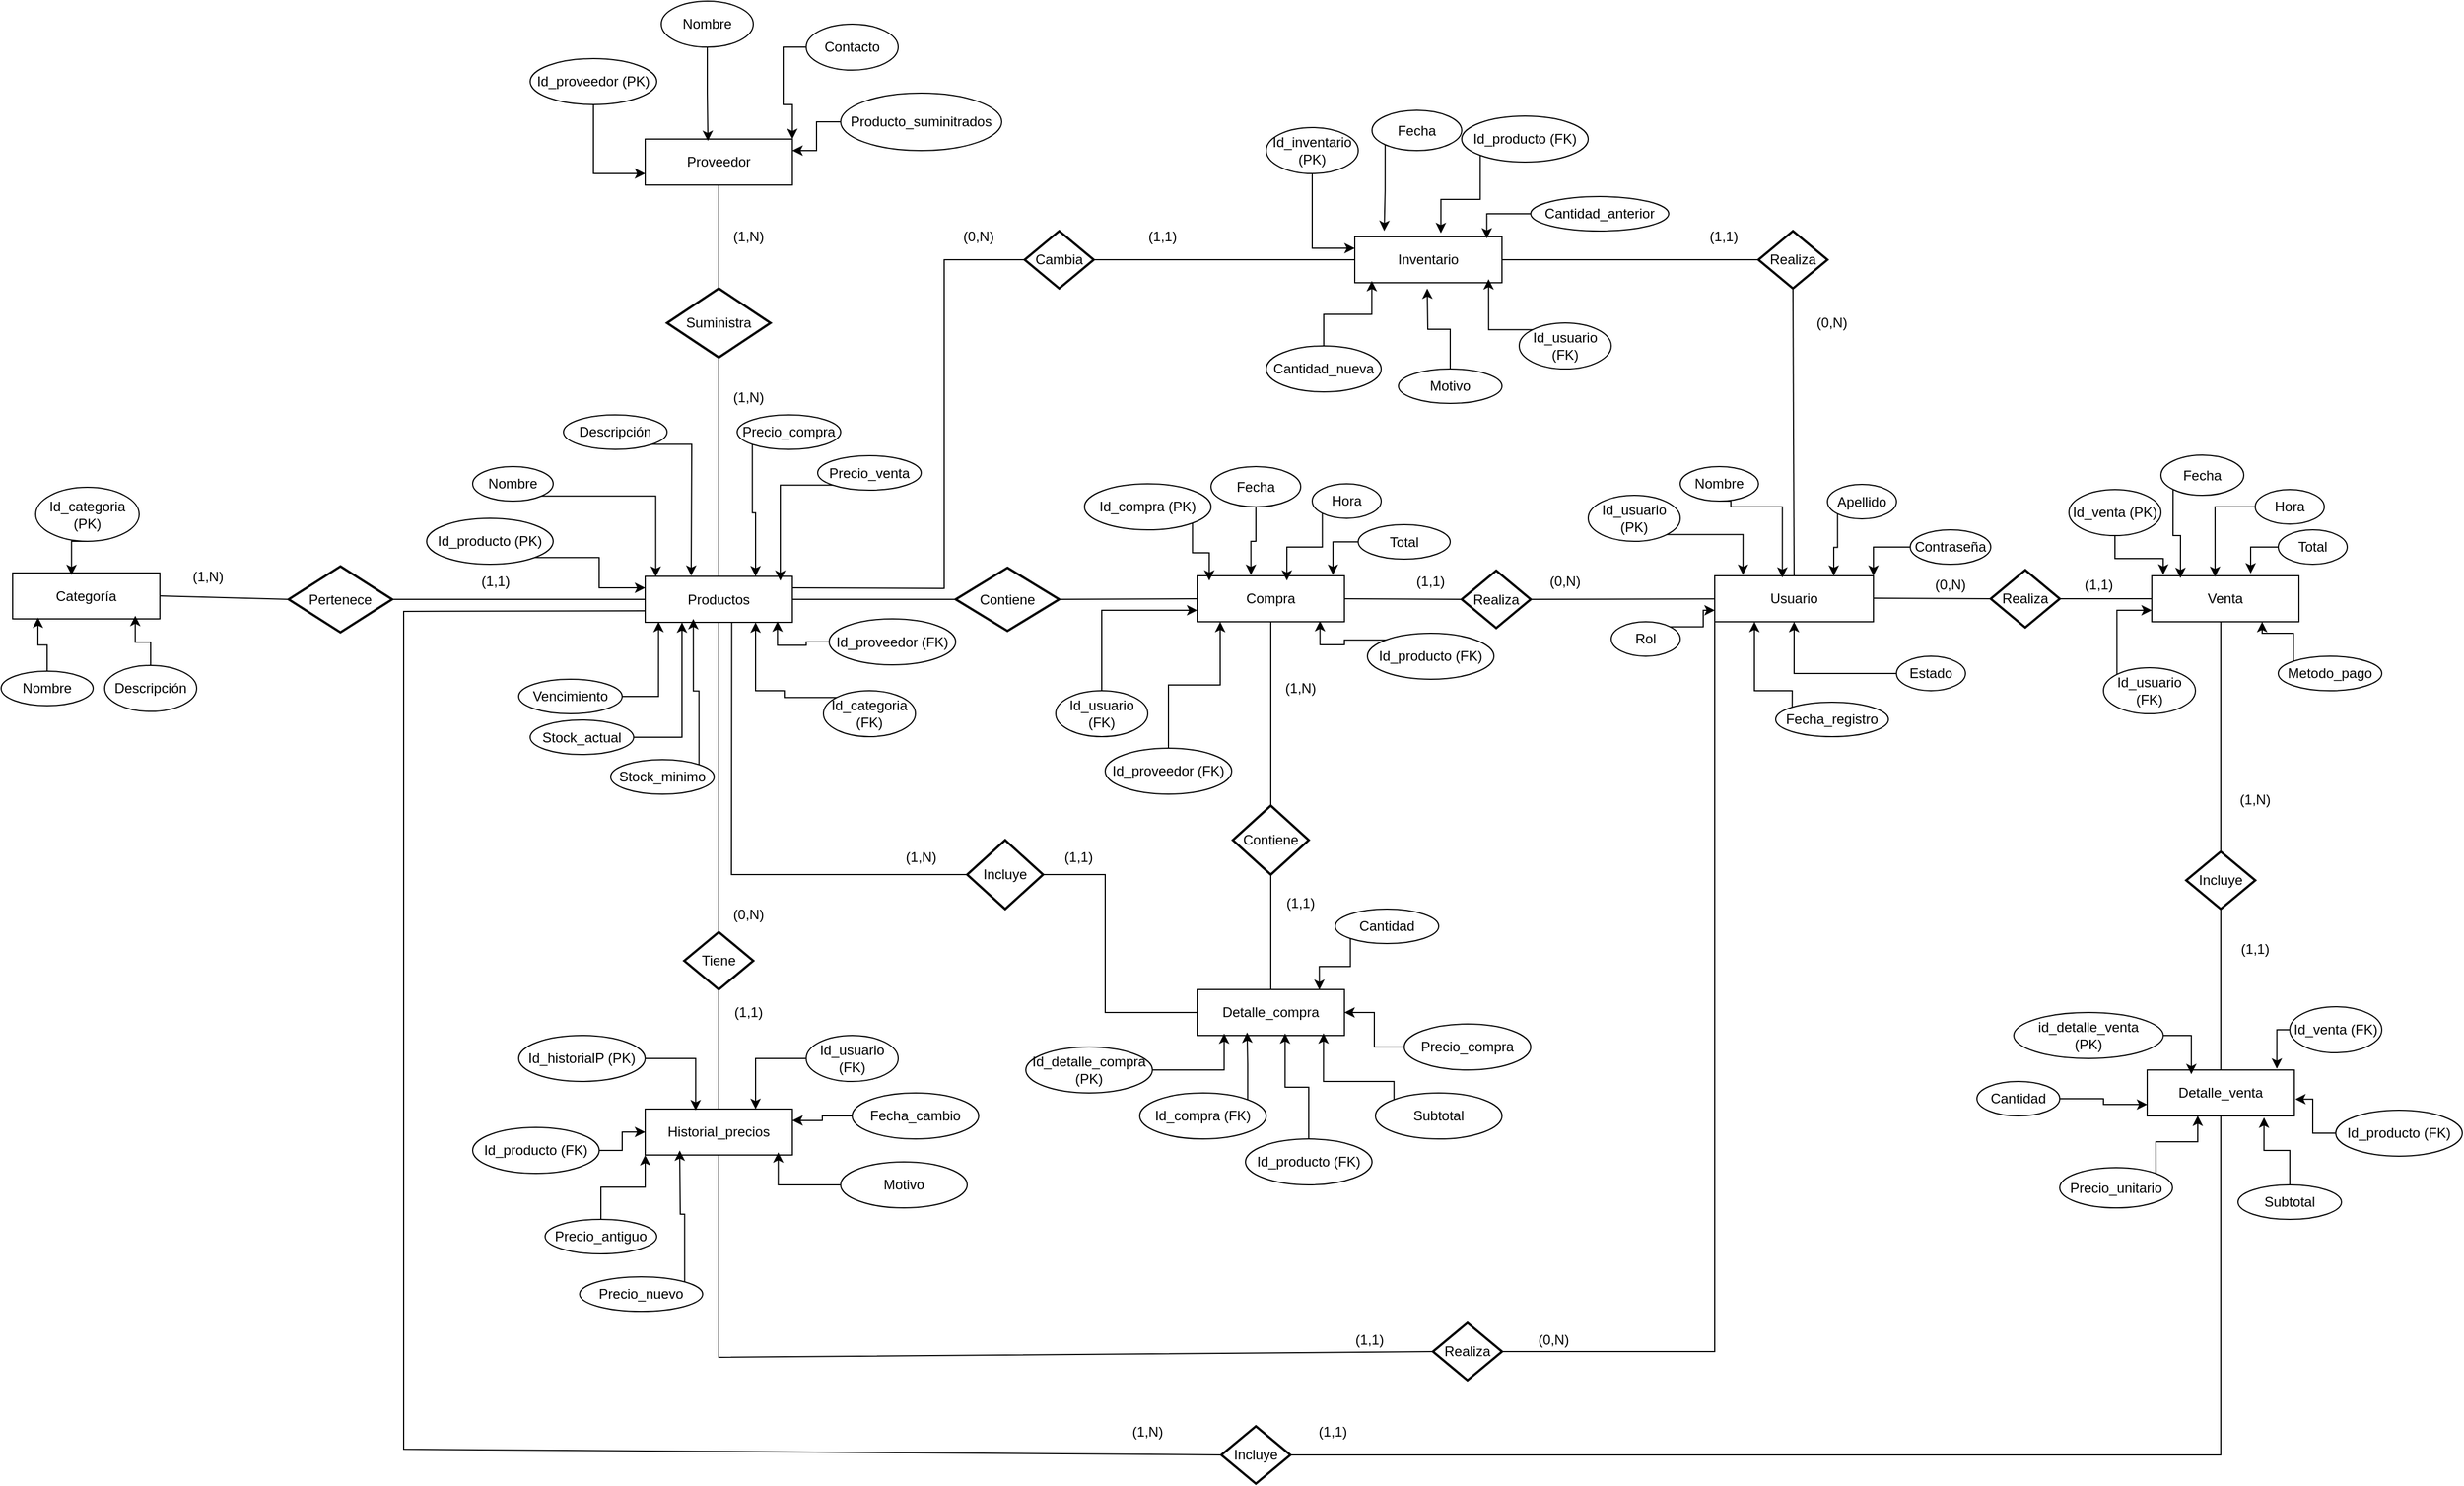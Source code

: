 <mxfile version="28.2.1">
  <diagram name="Página-1" id="gP08L72Hn2s0kHgSDx4x">
    <mxGraphModel dx="3203" dy="1420" grid="1" gridSize="10" guides="1" tooltips="1" connect="1" arrows="1" fold="1" page="1" pageScale="1" pageWidth="827" pageHeight="1169" math="0" shadow="0">
      <root>
        <mxCell id="0" />
        <mxCell id="1" parent="0" />
        <mxCell id="jBkCQPa_rAHTE68eQ11Z-1" value="Usuario" style="rounded=0;whiteSpace=wrap;html=1;" vertex="1" parent="1">
          <mxGeometry x="1750" y="700" width="138" height="40" as="geometry" />
        </mxCell>
        <mxCell id="jBkCQPa_rAHTE68eQ11Z-2" value="Id_usuario (PK)" style="ellipse;whiteSpace=wrap;html=1;" vertex="1" parent="1">
          <mxGeometry x="1640" y="630" width="80" height="40" as="geometry" />
        </mxCell>
        <mxCell id="jBkCQPa_rAHTE68eQ11Z-3" value="Nombre" style="ellipse;whiteSpace=wrap;html=1;" vertex="1" parent="1">
          <mxGeometry x="1720" y="605" width="68" height="30" as="geometry" />
        </mxCell>
        <mxCell id="jBkCQPa_rAHTE68eQ11Z-4" style="edgeStyle=orthogonalEdgeStyle;rounded=0;orthogonalLoop=1;jettySize=auto;html=1;exitX=0;exitY=1;exitDx=0;exitDy=0;entryX=0.75;entryY=0;entryDx=0;entryDy=0;" edge="1" parent="1" source="jBkCQPa_rAHTE68eQ11Z-5" target="jBkCQPa_rAHTE68eQ11Z-1">
          <mxGeometry relative="1" as="geometry" />
        </mxCell>
        <mxCell id="jBkCQPa_rAHTE68eQ11Z-5" value="Apellido" style="ellipse;whiteSpace=wrap;html=1;" vertex="1" parent="1">
          <mxGeometry x="1848" y="620.5" width="60" height="30" as="geometry" />
        </mxCell>
        <mxCell id="jBkCQPa_rAHTE68eQ11Z-6" value="Estado" style="ellipse;whiteSpace=wrap;html=1;" vertex="1" parent="1">
          <mxGeometry x="1908" y="770" width="60" height="30" as="geometry" />
        </mxCell>
        <mxCell id="jBkCQPa_rAHTE68eQ11Z-7" style="edgeStyle=orthogonalEdgeStyle;rounded=0;orthogonalLoop=1;jettySize=auto;html=1;exitX=0;exitY=0.5;exitDx=0;exitDy=0;entryX=1;entryY=0;entryDx=0;entryDy=0;" edge="1" parent="1" source="jBkCQPa_rAHTE68eQ11Z-8" target="jBkCQPa_rAHTE68eQ11Z-1">
          <mxGeometry relative="1" as="geometry" />
        </mxCell>
        <mxCell id="jBkCQPa_rAHTE68eQ11Z-8" value="Contraseña" style="ellipse;whiteSpace=wrap;html=1;" vertex="1" parent="1">
          <mxGeometry x="1920" y="660" width="70" height="30" as="geometry" />
        </mxCell>
        <mxCell id="jBkCQPa_rAHTE68eQ11Z-9" style="edgeStyle=orthogonalEdgeStyle;rounded=0;orthogonalLoop=1;jettySize=auto;html=1;exitX=1;exitY=0;exitDx=0;exitDy=0;entryX=0;entryY=0.75;entryDx=0;entryDy=0;" edge="1" parent="1" source="jBkCQPa_rAHTE68eQ11Z-10" target="jBkCQPa_rAHTE68eQ11Z-1">
          <mxGeometry relative="1" as="geometry" />
        </mxCell>
        <mxCell id="jBkCQPa_rAHTE68eQ11Z-10" value="Rol" style="ellipse;whiteSpace=wrap;html=1;" vertex="1" parent="1">
          <mxGeometry x="1660" y="740" width="60" height="30" as="geometry" />
        </mxCell>
        <mxCell id="jBkCQPa_rAHTE68eQ11Z-11" value="Fecha_registro" style="ellipse;whiteSpace=wrap;html=1;" vertex="1" parent="1">
          <mxGeometry x="1803" y="810" width="98" height="30" as="geometry" />
        </mxCell>
        <mxCell id="jBkCQPa_rAHTE68eQ11Z-12" value="Pertenece" style="strokeWidth=2;html=1;shape=mxgraph.flowchart.decision;whiteSpace=wrap;" vertex="1" parent="1">
          <mxGeometry x="510" y="691.75" width="90" height="57.5" as="geometry" />
        </mxCell>
        <mxCell id="jBkCQPa_rAHTE68eQ11Z-13" value="Realiza" style="strokeWidth=2;html=1;shape=mxgraph.flowchart.decision;whiteSpace=wrap;" vertex="1" parent="1">
          <mxGeometry x="1990" y="695" width="60" height="50" as="geometry" />
        </mxCell>
        <mxCell id="jBkCQPa_rAHTE68eQ11Z-14" value="" style="endArrow=none;html=1;rounded=0;" edge="1" parent="1">
          <mxGeometry relative="1" as="geometry">
            <mxPoint x="1888" y="719.5" as="sourcePoint" />
            <mxPoint x="1990" y="720" as="targetPoint" />
          </mxGeometry>
        </mxCell>
        <mxCell id="jBkCQPa_rAHTE68eQ11Z-15" value="Venta" style="rounded=0;whiteSpace=wrap;html=1;" vertex="1" parent="1">
          <mxGeometry x="2130" y="700" width="128" height="40" as="geometry" />
        </mxCell>
        <mxCell id="jBkCQPa_rAHTE68eQ11Z-16" style="edgeStyle=orthogonalEdgeStyle;rounded=0;orthogonalLoop=1;jettySize=auto;html=1;exitX=0;exitY=0.5;exitDx=0;exitDy=0;entryX=0.5;entryY=1;entryDx=0;entryDy=0;" edge="1" parent="1" source="jBkCQPa_rAHTE68eQ11Z-6" target="jBkCQPa_rAHTE68eQ11Z-1">
          <mxGeometry relative="1" as="geometry" />
        </mxCell>
        <mxCell id="jBkCQPa_rAHTE68eQ11Z-17" value="Inventario" style="rounded=0;whiteSpace=wrap;html=1;" vertex="1" parent="1">
          <mxGeometry x="1437" y="405" width="128" height="40" as="geometry" />
        </mxCell>
        <mxCell id="jBkCQPa_rAHTE68eQ11Z-18" value="Realiza" style="strokeWidth=2;html=1;shape=mxgraph.flowchart.decision;whiteSpace=wrap;" vertex="1" parent="1">
          <mxGeometry x="1788" y="400" width="60" height="50" as="geometry" />
        </mxCell>
        <mxCell id="jBkCQPa_rAHTE68eQ11Z-19" value="" style="endArrow=none;html=1;rounded=0;exitX=0.5;exitY=0;exitDx=0;exitDy=0;entryX=0.5;entryY=1;entryDx=0;entryDy=0;entryPerimeter=0;" edge="1" parent="1" source="jBkCQPa_rAHTE68eQ11Z-1" target="jBkCQPa_rAHTE68eQ11Z-18">
          <mxGeometry relative="1" as="geometry">
            <mxPoint x="1970" y="830" as="sourcePoint" />
            <mxPoint x="2072" y="830.5" as="targetPoint" />
          </mxGeometry>
        </mxCell>
        <mxCell id="jBkCQPa_rAHTE68eQ11Z-20" value="" style="endArrow=none;html=1;rounded=0;exitX=1;exitY=0.5;exitDx=0;exitDy=0;exitPerimeter=0;entryX=0;entryY=1;entryDx=0;entryDy=0;" edge="1" parent="1" source="jBkCQPa_rAHTE68eQ11Z-132" target="jBkCQPa_rAHTE68eQ11Z-1">
          <mxGeometry relative="1" as="geometry">
            <mxPoint x="1986" y="1340" as="sourcePoint" />
            <mxPoint x="2088" y="1340.5" as="targetPoint" />
            <Array as="points">
              <mxPoint x="1750" y="1375" />
            </Array>
          </mxGeometry>
        </mxCell>
        <mxCell id="jBkCQPa_rAHTE68eQ11Z-21" value="" style="endArrow=none;html=1;rounded=0;exitX=1;exitY=0.5;exitDx=0;exitDy=0;exitPerimeter=0;entryX=0;entryY=0.5;entryDx=0;entryDy=0;" edge="1" parent="1" source="jBkCQPa_rAHTE68eQ11Z-13" target="jBkCQPa_rAHTE68eQ11Z-15">
          <mxGeometry relative="1" as="geometry">
            <mxPoint x="2070" y="820" as="sourcePoint" />
            <mxPoint x="2172" y="820.5" as="targetPoint" />
          </mxGeometry>
        </mxCell>
        <mxCell id="jBkCQPa_rAHTE68eQ11Z-22" value="Productos" style="rounded=0;whiteSpace=wrap;html=1;" vertex="1" parent="1">
          <mxGeometry x="820" y="700.5" width="128" height="40" as="geometry" />
        </mxCell>
        <mxCell id="jBkCQPa_rAHTE68eQ11Z-23" value="Categoría" style="rounded=0;whiteSpace=wrap;html=1;" vertex="1" parent="1">
          <mxGeometry x="270" y="697.5" width="128" height="40" as="geometry" />
        </mxCell>
        <mxCell id="jBkCQPa_rAHTE68eQ11Z-24" value="Proveedor" style="rounded=0;whiteSpace=wrap;html=1;" vertex="1" parent="1">
          <mxGeometry x="820" y="320" width="128" height="40" as="geometry" />
        </mxCell>
        <mxCell id="jBkCQPa_rAHTE68eQ11Z-25" value="Compra" style="rounded=0;whiteSpace=wrap;html=1;" vertex="1" parent="1">
          <mxGeometry x="1300" y="700" width="128" height="40" as="geometry" />
        </mxCell>
        <mxCell id="jBkCQPa_rAHTE68eQ11Z-26" value="Detalle_compra" style="rounded=0;whiteSpace=wrap;html=1;" vertex="1" parent="1">
          <mxGeometry x="1300" y="1060" width="128" height="40" as="geometry" />
        </mxCell>
        <mxCell id="jBkCQPa_rAHTE68eQ11Z-27" value="Detalle_venta" style="rounded=0;whiteSpace=wrap;html=1;" vertex="1" parent="1">
          <mxGeometry x="2126" y="1130" width="128" height="40" as="geometry" />
        </mxCell>
        <mxCell id="jBkCQPa_rAHTE68eQ11Z-28" value="Id_venta (PK)" style="ellipse;whiteSpace=wrap;html=1;" vertex="1" parent="1">
          <mxGeometry x="2058" y="625" width="80" height="40" as="geometry" />
        </mxCell>
        <mxCell id="jBkCQPa_rAHTE68eQ11Z-29" style="edgeStyle=orthogonalEdgeStyle;rounded=0;orthogonalLoop=1;jettySize=auto;html=1;exitX=0.5;exitY=1;exitDx=0;exitDy=0;entryX=0.078;entryY=-0.025;entryDx=0;entryDy=0;entryPerimeter=0;" edge="1" parent="1" source="jBkCQPa_rAHTE68eQ11Z-28" target="jBkCQPa_rAHTE68eQ11Z-15">
          <mxGeometry relative="1" as="geometry" />
        </mxCell>
        <mxCell id="jBkCQPa_rAHTE68eQ11Z-30" style="edgeStyle=orthogonalEdgeStyle;rounded=0;orthogonalLoop=1;jettySize=auto;html=1;exitX=0;exitY=1;exitDx=0;exitDy=0;entryX=0.195;entryY=0.05;entryDx=0;entryDy=0;entryPerimeter=0;" edge="1" parent="1" source="jBkCQPa_rAHTE68eQ11Z-31" target="jBkCQPa_rAHTE68eQ11Z-15">
          <mxGeometry relative="1" as="geometry" />
        </mxCell>
        <mxCell id="jBkCQPa_rAHTE68eQ11Z-31" value="Fecha" style="ellipse;whiteSpace=wrap;html=1;" vertex="1" parent="1">
          <mxGeometry x="2138" y="595" width="72" height="35" as="geometry" />
        </mxCell>
        <mxCell id="jBkCQPa_rAHTE68eQ11Z-32" style="edgeStyle=orthogonalEdgeStyle;rounded=0;orthogonalLoop=1;jettySize=auto;html=1;exitX=0;exitY=0;exitDx=0;exitDy=0;entryX=0;entryY=0.75;entryDx=0;entryDy=0;" edge="1" parent="1" source="jBkCQPa_rAHTE68eQ11Z-33" target="jBkCQPa_rAHTE68eQ11Z-15">
          <mxGeometry relative="1" as="geometry" />
        </mxCell>
        <mxCell id="jBkCQPa_rAHTE68eQ11Z-33" value="Id_usuario (FK)" style="ellipse;whiteSpace=wrap;html=1;" vertex="1" parent="1">
          <mxGeometry x="2088" y="780" width="80" height="40" as="geometry" />
        </mxCell>
        <mxCell id="jBkCQPa_rAHTE68eQ11Z-34" value="Total" style="ellipse;whiteSpace=wrap;html=1;" vertex="1" parent="1">
          <mxGeometry x="2240" y="660" width="60" height="30" as="geometry" />
        </mxCell>
        <mxCell id="jBkCQPa_rAHTE68eQ11Z-35" value="Hora" style="ellipse;whiteSpace=wrap;html=1;" vertex="1" parent="1">
          <mxGeometry x="2220" y="625" width="60" height="30" as="geometry" />
        </mxCell>
        <mxCell id="jBkCQPa_rAHTE68eQ11Z-36" style="edgeStyle=orthogonalEdgeStyle;rounded=0;orthogonalLoop=1;jettySize=auto;html=1;exitX=0;exitY=0.5;exitDx=0;exitDy=0;entryX=0.43;entryY=0.025;entryDx=0;entryDy=0;entryPerimeter=0;" edge="1" parent="1" source="jBkCQPa_rAHTE68eQ11Z-35" target="jBkCQPa_rAHTE68eQ11Z-15">
          <mxGeometry relative="1" as="geometry" />
        </mxCell>
        <mxCell id="jBkCQPa_rAHTE68eQ11Z-37" style="edgeStyle=orthogonalEdgeStyle;rounded=0;orthogonalLoop=1;jettySize=auto;html=1;exitX=0;exitY=0.5;exitDx=0;exitDy=0;entryX=0.672;entryY=-0.05;entryDx=0;entryDy=0;entryPerimeter=0;" edge="1" parent="1" source="jBkCQPa_rAHTE68eQ11Z-34" target="jBkCQPa_rAHTE68eQ11Z-15">
          <mxGeometry relative="1" as="geometry" />
        </mxCell>
        <mxCell id="jBkCQPa_rAHTE68eQ11Z-38" style="edgeStyle=orthogonalEdgeStyle;rounded=0;orthogonalLoop=1;jettySize=auto;html=1;exitX=0;exitY=0;exitDx=0;exitDy=0;entryX=0.75;entryY=1;entryDx=0;entryDy=0;" edge="1" parent="1" source="jBkCQPa_rAHTE68eQ11Z-39" target="jBkCQPa_rAHTE68eQ11Z-15">
          <mxGeometry relative="1" as="geometry" />
        </mxCell>
        <mxCell id="jBkCQPa_rAHTE68eQ11Z-39" value="Metodo_pago" style="ellipse;whiteSpace=wrap;html=1;" vertex="1" parent="1">
          <mxGeometry x="2240" y="770" width="90" height="30" as="geometry" />
        </mxCell>
        <mxCell id="jBkCQPa_rAHTE68eQ11Z-40" value="Incluye" style="strokeWidth=2;html=1;shape=mxgraph.flowchart.decision;whiteSpace=wrap;" vertex="1" parent="1">
          <mxGeometry x="2160" y="940" width="60" height="50" as="geometry" />
        </mxCell>
        <mxCell id="jBkCQPa_rAHTE68eQ11Z-41" value="" style="endArrow=none;html=1;rounded=0;" edge="1" parent="1" target="jBkCQPa_rAHTE68eQ11Z-40">
          <mxGeometry relative="1" as="geometry">
            <mxPoint x="2190" y="740" as="sourcePoint" />
            <mxPoint x="2452" y="850.5" as="targetPoint" />
          </mxGeometry>
        </mxCell>
        <mxCell id="jBkCQPa_rAHTE68eQ11Z-42" value="" style="endArrow=none;html=1;rounded=0;exitX=0.5;exitY=1;exitDx=0;exitDy=0;exitPerimeter=0;entryX=0.5;entryY=0;entryDx=0;entryDy=0;" edge="1" parent="1" source="jBkCQPa_rAHTE68eQ11Z-40" target="jBkCQPa_rAHTE68eQ11Z-27">
          <mxGeometry relative="1" as="geometry">
            <mxPoint x="2440" y="780" as="sourcePoint" />
            <mxPoint x="2542" y="780.5" as="targetPoint" />
          </mxGeometry>
        </mxCell>
        <mxCell id="jBkCQPa_rAHTE68eQ11Z-43" value="Suministra" style="strokeWidth=2;html=1;shape=mxgraph.flowchart.decision;whiteSpace=wrap;" vertex="1" parent="1">
          <mxGeometry x="839" y="450" width="90" height="60" as="geometry" />
        </mxCell>
        <mxCell id="jBkCQPa_rAHTE68eQ11Z-44" value="" style="endArrow=none;html=1;rounded=0;exitX=0.5;exitY=1;exitDx=0;exitDy=0;entryX=0.5;entryY=0;entryDx=0;entryDy=0;entryPerimeter=0;" edge="1" parent="1" source="jBkCQPa_rAHTE68eQ11Z-24" target="jBkCQPa_rAHTE68eQ11Z-43">
          <mxGeometry relative="1" as="geometry">
            <mxPoint x="850" y="860" as="sourcePoint" />
            <mxPoint x="884" y="450" as="targetPoint" />
          </mxGeometry>
        </mxCell>
        <mxCell id="jBkCQPa_rAHTE68eQ11Z-45" value="" style="endArrow=none;html=1;rounded=0;exitX=0.5;exitY=1;exitDx=0;exitDy=0;exitPerimeter=0;entryX=0.5;entryY=0;entryDx=0;entryDy=0;" edge="1" parent="1" source="jBkCQPa_rAHTE68eQ11Z-43" target="jBkCQPa_rAHTE68eQ11Z-22">
          <mxGeometry relative="1" as="geometry">
            <mxPoint x="890" y="633" as="sourcePoint" />
            <mxPoint x="992" y="633.5" as="targetPoint" />
          </mxGeometry>
        </mxCell>
        <mxCell id="jBkCQPa_rAHTE68eQ11Z-46" value="Historial_precios" style="rounded=0;whiteSpace=wrap;html=1;" vertex="1" parent="1">
          <mxGeometry x="820" y="1164" width="128" height="40" as="geometry" />
        </mxCell>
        <mxCell id="jBkCQPa_rAHTE68eQ11Z-47" value="Tiene" style="strokeWidth=2;html=1;shape=mxgraph.flowchart.decision;whiteSpace=wrap;" vertex="1" parent="1">
          <mxGeometry x="854" y="1010" width="60" height="50" as="geometry" />
        </mxCell>
        <mxCell id="jBkCQPa_rAHTE68eQ11Z-48" value="" style="endArrow=none;html=1;rounded=0;exitX=0.5;exitY=1;exitDx=0;exitDy=0;" edge="1" parent="1" source="jBkCQPa_rAHTE68eQ11Z-22" target="jBkCQPa_rAHTE68eQ11Z-47">
          <mxGeometry relative="1" as="geometry">
            <mxPoint x="960" y="973" as="sourcePoint" />
            <mxPoint x="1062" y="973.5" as="targetPoint" />
          </mxGeometry>
        </mxCell>
        <mxCell id="jBkCQPa_rAHTE68eQ11Z-49" value="" style="endArrow=none;html=1;rounded=0;entryX=0;entryY=0.5;entryDx=0;entryDy=0;entryPerimeter=0;exitX=1;exitY=0.5;exitDx=0;exitDy=0;" edge="1" parent="1" source="jBkCQPa_rAHTE68eQ11Z-22" target="jBkCQPa_rAHTE68eQ11Z-89">
          <mxGeometry relative="1" as="geometry">
            <mxPoint x="930" y="1200" as="sourcePoint" />
            <mxPoint x="1032" y="1200.5" as="targetPoint" />
          </mxGeometry>
        </mxCell>
        <mxCell id="jBkCQPa_rAHTE68eQ11Z-50" value="" style="endArrow=none;html=1;rounded=0;entryX=0;entryY=0.5;entryDx=0;entryDy=0;entryPerimeter=0;exitX=1;exitY=0.5;exitDx=0;exitDy=0;" edge="1" parent="1" source="jBkCQPa_rAHTE68eQ11Z-25" target="jBkCQPa_rAHTE68eQ11Z-85">
          <mxGeometry relative="1" as="geometry">
            <mxPoint x="1320" y="1010.0" as="sourcePoint" />
            <mxPoint x="1422" y="1010.5" as="targetPoint" />
          </mxGeometry>
        </mxCell>
        <mxCell id="jBkCQPa_rAHTE68eQ11Z-51" value="" style="endArrow=none;html=1;rounded=0;exitX=0.5;exitY=1;exitDx=0;exitDy=0;exitPerimeter=0;entryX=0.5;entryY=0;entryDx=0;entryDy=0;" edge="1" parent="1" source="jBkCQPa_rAHTE68eQ11Z-47" target="jBkCQPa_rAHTE68eQ11Z-46">
          <mxGeometry relative="1" as="geometry">
            <mxPoint x="950" y="1230" as="sourcePoint" />
            <mxPoint x="1052" y="1230.5" as="targetPoint" />
          </mxGeometry>
        </mxCell>
        <mxCell id="jBkCQPa_rAHTE68eQ11Z-52" value="" style="endArrow=none;html=1;rounded=0;entryX=0;entryY=0.5;entryDx=0;entryDy=0;entryPerimeter=0;exitX=1;exitY=0.5;exitDx=0;exitDy=0;" edge="1" parent="1" source="jBkCQPa_rAHTE68eQ11Z-23" target="jBkCQPa_rAHTE68eQ11Z-12">
          <mxGeometry relative="1" as="geometry">
            <mxPoint x="510" y="795.5" as="sourcePoint" />
            <mxPoint x="590" y="795.5" as="targetPoint" />
          </mxGeometry>
        </mxCell>
        <mxCell id="jBkCQPa_rAHTE68eQ11Z-53" value="" style="endArrow=none;html=1;rounded=0;entryX=0;entryY=0.5;entryDx=0;entryDy=0;exitX=1;exitY=0.5;exitDx=0;exitDy=0;exitPerimeter=0;" edge="1" parent="1" source="jBkCQPa_rAHTE68eQ11Z-12" target="jBkCQPa_rAHTE68eQ11Z-22">
          <mxGeometry relative="1" as="geometry">
            <mxPoint x="750" y="731" as="sourcePoint" />
            <mxPoint x="860" y="803" as="targetPoint" />
          </mxGeometry>
        </mxCell>
        <mxCell id="jBkCQPa_rAHTE68eQ11Z-54" value="Id_categoria (PK)" style="ellipse;whiteSpace=wrap;html=1;" vertex="1" parent="1">
          <mxGeometry x="290" y="623" width="90" height="47" as="geometry" />
        </mxCell>
        <mxCell id="jBkCQPa_rAHTE68eQ11Z-55" value="Nombre" style="ellipse;whiteSpace=wrap;html=1;" vertex="1" parent="1">
          <mxGeometry x="260" y="783" width="80" height="30" as="geometry" />
        </mxCell>
        <mxCell id="jBkCQPa_rAHTE68eQ11Z-56" value="Descripción" style="ellipse;whiteSpace=wrap;html=1;" vertex="1" parent="1">
          <mxGeometry x="350" y="778" width="80" height="40" as="geometry" />
        </mxCell>
        <mxCell id="jBkCQPa_rAHTE68eQ11Z-57" style="edgeStyle=orthogonalEdgeStyle;rounded=0;orthogonalLoop=1;jettySize=auto;html=1;exitX=0.5;exitY=1;exitDx=0;exitDy=0;entryX=0.4;entryY=0.046;entryDx=0;entryDy=0;entryPerimeter=0;" edge="1" parent="1" source="jBkCQPa_rAHTE68eQ11Z-54" target="jBkCQPa_rAHTE68eQ11Z-23">
          <mxGeometry relative="1" as="geometry" />
        </mxCell>
        <mxCell id="jBkCQPa_rAHTE68eQ11Z-58" style="edgeStyle=orthogonalEdgeStyle;rounded=0;orthogonalLoop=1;jettySize=auto;html=1;exitX=0.5;exitY=0;exitDx=0;exitDy=0;entryX=0.833;entryY=0.931;entryDx=0;entryDy=0;entryPerimeter=0;" edge="1" parent="1" source="jBkCQPa_rAHTE68eQ11Z-56" target="jBkCQPa_rAHTE68eQ11Z-23">
          <mxGeometry relative="1" as="geometry" />
        </mxCell>
        <mxCell id="jBkCQPa_rAHTE68eQ11Z-59" style="edgeStyle=orthogonalEdgeStyle;rounded=0;orthogonalLoop=1;jettySize=auto;html=1;exitX=0.5;exitY=0;exitDx=0;exitDy=0;entryX=0.172;entryY=0.969;entryDx=0;entryDy=0;entryPerimeter=0;" edge="1" parent="1" source="jBkCQPa_rAHTE68eQ11Z-55" target="jBkCQPa_rAHTE68eQ11Z-23">
          <mxGeometry relative="1" as="geometry" />
        </mxCell>
        <mxCell id="jBkCQPa_rAHTE68eQ11Z-60" style="edgeStyle=orthogonalEdgeStyle;rounded=0;orthogonalLoop=1;jettySize=auto;html=1;exitX=0.5;exitY=1;exitDx=0;exitDy=0;entryX=0;entryY=0.75;entryDx=0;entryDy=0;" edge="1" parent="1" source="jBkCQPa_rAHTE68eQ11Z-61" target="jBkCQPa_rAHTE68eQ11Z-24">
          <mxGeometry relative="1" as="geometry" />
        </mxCell>
        <mxCell id="jBkCQPa_rAHTE68eQ11Z-61" value="Id_proveedor (PK)" style="ellipse;whiteSpace=wrap;html=1;" vertex="1" parent="1">
          <mxGeometry x="720" y="250" width="110" height="40" as="geometry" />
        </mxCell>
        <mxCell id="jBkCQPa_rAHTE68eQ11Z-62" value="Producto_suminitrados" style="ellipse;whiteSpace=wrap;html=1;" vertex="1" parent="1">
          <mxGeometry x="990" y="280" width="140" height="50" as="geometry" />
        </mxCell>
        <mxCell id="jBkCQPa_rAHTE68eQ11Z-63" value="Contacto" style="ellipse;whiteSpace=wrap;html=1;" vertex="1" parent="1">
          <mxGeometry x="960" y="220" width="80" height="40" as="geometry" />
        </mxCell>
        <mxCell id="jBkCQPa_rAHTE68eQ11Z-64" value="Nombre" style="ellipse;whiteSpace=wrap;html=1;" vertex="1" parent="1">
          <mxGeometry x="834" y="200" width="80" height="40" as="geometry" />
        </mxCell>
        <mxCell id="jBkCQPa_rAHTE68eQ11Z-65" style="edgeStyle=orthogonalEdgeStyle;rounded=0;orthogonalLoop=1;jettySize=auto;html=1;exitX=0.5;exitY=1;exitDx=0;exitDy=0;entryX=0.426;entryY=0.042;entryDx=0;entryDy=0;entryPerimeter=0;" edge="1" parent="1" source="jBkCQPa_rAHTE68eQ11Z-64" target="jBkCQPa_rAHTE68eQ11Z-24">
          <mxGeometry relative="1" as="geometry" />
        </mxCell>
        <mxCell id="jBkCQPa_rAHTE68eQ11Z-66" style="edgeStyle=orthogonalEdgeStyle;rounded=0;orthogonalLoop=1;jettySize=auto;html=1;exitX=0;exitY=0.5;exitDx=0;exitDy=0;entryX=1;entryY=0.25;entryDx=0;entryDy=0;" edge="1" parent="1" source="jBkCQPa_rAHTE68eQ11Z-62" target="jBkCQPa_rAHTE68eQ11Z-24">
          <mxGeometry relative="1" as="geometry" />
        </mxCell>
        <mxCell id="jBkCQPa_rAHTE68eQ11Z-67" style="edgeStyle=orthogonalEdgeStyle;rounded=0;orthogonalLoop=1;jettySize=auto;html=1;exitX=0;exitY=0.5;exitDx=0;exitDy=0;entryX=1;entryY=0;entryDx=0;entryDy=0;" edge="1" parent="1" source="jBkCQPa_rAHTE68eQ11Z-63" target="jBkCQPa_rAHTE68eQ11Z-24">
          <mxGeometry relative="1" as="geometry" />
        </mxCell>
        <mxCell id="jBkCQPa_rAHTE68eQ11Z-68" style="edgeStyle=orthogonalEdgeStyle;rounded=0;orthogonalLoop=1;jettySize=auto;html=1;exitX=1;exitY=1;exitDx=0;exitDy=0;entryX=0;entryY=0.25;entryDx=0;entryDy=0;" edge="1" parent="1" source="jBkCQPa_rAHTE68eQ11Z-69" target="jBkCQPa_rAHTE68eQ11Z-22">
          <mxGeometry relative="1" as="geometry" />
        </mxCell>
        <mxCell id="jBkCQPa_rAHTE68eQ11Z-69" value="Id_producto (PK)" style="ellipse;whiteSpace=wrap;html=1;" vertex="1" parent="1">
          <mxGeometry x="630" y="650" width="110" height="40" as="geometry" />
        </mxCell>
        <mxCell id="jBkCQPa_rAHTE68eQ11Z-70" value="Nombre" style="ellipse;whiteSpace=wrap;html=1;" vertex="1" parent="1">
          <mxGeometry x="670" y="605" width="70" height="30" as="geometry" />
        </mxCell>
        <mxCell id="jBkCQPa_rAHTE68eQ11Z-71" style="edgeStyle=orthogonalEdgeStyle;rounded=0;orthogonalLoop=1;jettySize=auto;html=1;exitX=1;exitY=1;exitDx=0;exitDy=0;" edge="1" parent="1" source="jBkCQPa_rAHTE68eQ11Z-72">
          <mxGeometry relative="1" as="geometry">
            <mxPoint x="860" y="700" as="targetPoint" />
          </mxGeometry>
        </mxCell>
        <mxCell id="jBkCQPa_rAHTE68eQ11Z-72" value="Descripción" style="ellipse;whiteSpace=wrap;html=1;" vertex="1" parent="1">
          <mxGeometry x="749" y="560" width="90" height="30" as="geometry" />
        </mxCell>
        <mxCell id="jBkCQPa_rAHTE68eQ11Z-73" style="edgeStyle=orthogonalEdgeStyle;rounded=0;orthogonalLoop=1;jettySize=auto;html=1;exitX=0;exitY=1;exitDx=0;exitDy=0;entryX=0.75;entryY=0;entryDx=0;entryDy=0;" edge="1" parent="1" source="jBkCQPa_rAHTE68eQ11Z-74" target="jBkCQPa_rAHTE68eQ11Z-22">
          <mxGeometry relative="1" as="geometry" />
        </mxCell>
        <mxCell id="jBkCQPa_rAHTE68eQ11Z-74" value="Precio_compra" style="ellipse;whiteSpace=wrap;html=1;" vertex="1" parent="1">
          <mxGeometry x="900" y="560" width="90" height="30" as="geometry" />
        </mxCell>
        <mxCell id="jBkCQPa_rAHTE68eQ11Z-75" value="Precio_venta" style="ellipse;whiteSpace=wrap;html=1;" vertex="1" parent="1">
          <mxGeometry x="970" y="595.5" width="90" height="30" as="geometry" />
        </mxCell>
        <mxCell id="jBkCQPa_rAHTE68eQ11Z-76" style="edgeStyle=orthogonalEdgeStyle;rounded=0;orthogonalLoop=1;jettySize=auto;html=1;exitX=1;exitY=1;exitDx=0;exitDy=0;entryX=0.072;entryY=0.009;entryDx=0;entryDy=0;entryPerimeter=0;" edge="1" parent="1" source="jBkCQPa_rAHTE68eQ11Z-70" target="jBkCQPa_rAHTE68eQ11Z-22">
          <mxGeometry relative="1" as="geometry" />
        </mxCell>
        <mxCell id="jBkCQPa_rAHTE68eQ11Z-77" style="edgeStyle=orthogonalEdgeStyle;rounded=0;orthogonalLoop=1;jettySize=auto;html=1;exitX=0;exitY=1;exitDx=0;exitDy=0;entryX=0.918;entryY=0.097;entryDx=0;entryDy=0;entryPerimeter=0;" edge="1" parent="1" source="jBkCQPa_rAHTE68eQ11Z-75" target="jBkCQPa_rAHTE68eQ11Z-22">
          <mxGeometry relative="1" as="geometry" />
        </mxCell>
        <mxCell id="jBkCQPa_rAHTE68eQ11Z-78" value="Stock_minimo" style="ellipse;whiteSpace=wrap;html=1;" vertex="1" parent="1">
          <mxGeometry x="790" y="860" width="90" height="30" as="geometry" />
        </mxCell>
        <mxCell id="jBkCQPa_rAHTE68eQ11Z-79" style="edgeStyle=orthogonalEdgeStyle;rounded=0;orthogonalLoop=1;jettySize=auto;html=1;exitX=1;exitY=0.5;exitDx=0;exitDy=0;entryX=0.25;entryY=1;entryDx=0;entryDy=0;" edge="1" parent="1" source="jBkCQPa_rAHTE68eQ11Z-80" target="jBkCQPa_rAHTE68eQ11Z-22">
          <mxGeometry relative="1" as="geometry" />
        </mxCell>
        <mxCell id="jBkCQPa_rAHTE68eQ11Z-80" value="Stock_actual" style="ellipse;whiteSpace=wrap;html=1;" vertex="1" parent="1">
          <mxGeometry x="720" y="825.5" width="90" height="30" as="geometry" />
        </mxCell>
        <mxCell id="jBkCQPa_rAHTE68eQ11Z-81" style="edgeStyle=orthogonalEdgeStyle;rounded=0;orthogonalLoop=1;jettySize=auto;html=1;exitX=0;exitY=0;exitDx=0;exitDy=0;entryX=0.75;entryY=1;entryDx=0;entryDy=0;" edge="1" parent="1" source="jBkCQPa_rAHTE68eQ11Z-82" target="jBkCQPa_rAHTE68eQ11Z-22">
          <mxGeometry relative="1" as="geometry">
            <Array as="points">
              <mxPoint x="941" y="800" />
              <mxPoint x="916" y="800" />
            </Array>
          </mxGeometry>
        </mxCell>
        <mxCell id="jBkCQPa_rAHTE68eQ11Z-82" value="Id_categoria (FK)" style="ellipse;whiteSpace=wrap;html=1;" vertex="1" parent="1">
          <mxGeometry x="975" y="800" width="80" height="40" as="geometry" />
        </mxCell>
        <mxCell id="jBkCQPa_rAHTE68eQ11Z-83" value="Id_proveedor (FK)" style="ellipse;whiteSpace=wrap;html=1;" vertex="1" parent="1">
          <mxGeometry x="980" y="737.5" width="110" height="40" as="geometry" />
        </mxCell>
        <mxCell id="jBkCQPa_rAHTE68eQ11Z-84" style="edgeStyle=orthogonalEdgeStyle;rounded=0;orthogonalLoop=1;jettySize=auto;html=1;exitX=0;exitY=0.5;exitDx=0;exitDy=0;entryX=0.899;entryY=0.979;entryDx=0;entryDy=0;entryPerimeter=0;" edge="1" parent="1" source="jBkCQPa_rAHTE68eQ11Z-83" target="jBkCQPa_rAHTE68eQ11Z-22">
          <mxGeometry relative="1" as="geometry" />
        </mxCell>
        <mxCell id="jBkCQPa_rAHTE68eQ11Z-85" value="Realiza" style="strokeWidth=2;html=1;shape=mxgraph.flowchart.decision;whiteSpace=wrap;" vertex="1" parent="1">
          <mxGeometry x="1530" y="695.5" width="60" height="50" as="geometry" />
        </mxCell>
        <mxCell id="jBkCQPa_rAHTE68eQ11Z-86" value="" style="endArrow=none;html=1;rounded=0;exitX=1;exitY=0.5;exitDx=0;exitDy=0;exitPerimeter=0;" edge="1" parent="1" source="jBkCQPa_rAHTE68eQ11Z-85" target="jBkCQPa_rAHTE68eQ11Z-1">
          <mxGeometry relative="1" as="geometry">
            <mxPoint x="1466" y="773" as="sourcePoint" />
            <mxPoint x="1450" y="833" as="targetPoint" />
          </mxGeometry>
        </mxCell>
        <mxCell id="jBkCQPa_rAHTE68eQ11Z-87" style="edgeStyle=orthogonalEdgeStyle;rounded=0;orthogonalLoop=1;jettySize=auto;html=1;exitX=0.5;exitY=1;exitDx=0;exitDy=0;entryX=0.426;entryY=0.04;entryDx=0;entryDy=0;entryPerimeter=0;" edge="1" parent="1" source="jBkCQPa_rAHTE68eQ11Z-3" target="jBkCQPa_rAHTE68eQ11Z-1">
          <mxGeometry relative="1" as="geometry">
            <Array as="points">
              <mxPoint x="1764" y="640" />
              <mxPoint x="1809" y="640" />
            </Array>
          </mxGeometry>
        </mxCell>
        <mxCell id="jBkCQPa_rAHTE68eQ11Z-88" style="edgeStyle=orthogonalEdgeStyle;rounded=0;orthogonalLoop=1;jettySize=auto;html=1;exitX=1;exitY=1;exitDx=0;exitDy=0;entryX=0.178;entryY=-0.019;entryDx=0;entryDy=0;entryPerimeter=0;" edge="1" parent="1" source="jBkCQPa_rAHTE68eQ11Z-2" target="jBkCQPa_rAHTE68eQ11Z-1">
          <mxGeometry relative="1" as="geometry" />
        </mxCell>
        <mxCell id="jBkCQPa_rAHTE68eQ11Z-89" value="Contiene" style="strokeWidth=2;html=1;shape=mxgraph.flowchart.decision;whiteSpace=wrap;" vertex="1" parent="1">
          <mxGeometry x="1090" y="693" width="90" height="55" as="geometry" />
        </mxCell>
        <mxCell id="jBkCQPa_rAHTE68eQ11Z-90" value="" style="endArrow=none;html=1;rounded=0;entryX=0;entryY=0.5;entryDx=0;entryDy=0;exitX=1;exitY=0.5;exitDx=0;exitDy=0;exitPerimeter=0;" edge="1" parent="1" source="jBkCQPa_rAHTE68eQ11Z-89" target="jBkCQPa_rAHTE68eQ11Z-25">
          <mxGeometry relative="1" as="geometry">
            <mxPoint x="1280" y="860" as="sourcePoint" />
            <mxPoint x="1442" y="860" as="targetPoint" />
          </mxGeometry>
        </mxCell>
        <mxCell id="jBkCQPa_rAHTE68eQ11Z-91" value="Id_compra (PK)" style="ellipse;whiteSpace=wrap;html=1;" vertex="1" parent="1">
          <mxGeometry x="1202" y="620" width="110" height="40" as="geometry" />
        </mxCell>
        <mxCell id="jBkCQPa_rAHTE68eQ11Z-92" value="Fecha" style="ellipse;whiteSpace=wrap;html=1;" vertex="1" parent="1">
          <mxGeometry x="1312" y="605" width="78" height="35" as="geometry" />
        </mxCell>
        <mxCell id="jBkCQPa_rAHTE68eQ11Z-93" value="Total" style="ellipse;whiteSpace=wrap;html=1;" vertex="1" parent="1">
          <mxGeometry x="1440" y="655.5" width="80" height="30" as="geometry" />
        </mxCell>
        <mxCell id="jBkCQPa_rAHTE68eQ11Z-94" value="Hora" style="ellipse;whiteSpace=wrap;html=1;" vertex="1" parent="1">
          <mxGeometry x="1400" y="620" width="60" height="30" as="geometry" />
        </mxCell>
        <mxCell id="jBkCQPa_rAHTE68eQ11Z-95" style="edgeStyle=orthogonalEdgeStyle;rounded=0;orthogonalLoop=1;jettySize=auto;html=1;exitX=0.5;exitY=0;exitDx=0;exitDy=0;entryX=0;entryY=0.75;entryDx=0;entryDy=0;" edge="1" parent="1" source="jBkCQPa_rAHTE68eQ11Z-96" target="jBkCQPa_rAHTE68eQ11Z-25">
          <mxGeometry relative="1" as="geometry" />
        </mxCell>
        <mxCell id="jBkCQPa_rAHTE68eQ11Z-96" value="Id_usuario (FK)" style="ellipse;whiteSpace=wrap;html=1;" vertex="1" parent="1">
          <mxGeometry x="1177" y="800" width="80" height="40" as="geometry" />
        </mxCell>
        <mxCell id="jBkCQPa_rAHTE68eQ11Z-97" value="Id_proveedor (FK)" style="ellipse;whiteSpace=wrap;html=1;" vertex="1" parent="1">
          <mxGeometry x="1220" y="850" width="110" height="40" as="geometry" />
        </mxCell>
        <mxCell id="jBkCQPa_rAHTE68eQ11Z-98" value="Id_producto (FK)" style="ellipse;whiteSpace=wrap;html=1;" vertex="1" parent="1">
          <mxGeometry x="1448" y="750" width="110" height="40" as="geometry" />
        </mxCell>
        <mxCell id="jBkCQPa_rAHTE68eQ11Z-99" style="edgeStyle=orthogonalEdgeStyle;rounded=0;orthogonalLoop=1;jettySize=auto;html=1;exitX=0.5;exitY=0;exitDx=0;exitDy=0;entryX=0.156;entryY=1;entryDx=0;entryDy=0;entryPerimeter=0;" edge="1" parent="1" source="jBkCQPa_rAHTE68eQ11Z-97" target="jBkCQPa_rAHTE68eQ11Z-25">
          <mxGeometry relative="1" as="geometry" />
        </mxCell>
        <mxCell id="jBkCQPa_rAHTE68eQ11Z-100" style="edgeStyle=orthogonalEdgeStyle;rounded=0;orthogonalLoop=1;jettySize=auto;html=1;exitX=0;exitY=0;exitDx=0;exitDy=0;entryX=0.834;entryY=0.981;entryDx=0;entryDy=0;entryPerimeter=0;" edge="1" parent="1" source="jBkCQPa_rAHTE68eQ11Z-98" target="jBkCQPa_rAHTE68eQ11Z-25">
          <mxGeometry relative="1" as="geometry" />
        </mxCell>
        <mxCell id="jBkCQPa_rAHTE68eQ11Z-101" style="edgeStyle=orthogonalEdgeStyle;rounded=0;orthogonalLoop=1;jettySize=auto;html=1;exitX=1;exitY=1;exitDx=0;exitDy=0;entryX=0.082;entryY=0.106;entryDx=0;entryDy=0;entryPerimeter=0;" edge="1" parent="1" source="jBkCQPa_rAHTE68eQ11Z-91" target="jBkCQPa_rAHTE68eQ11Z-25">
          <mxGeometry relative="1" as="geometry" />
        </mxCell>
        <mxCell id="jBkCQPa_rAHTE68eQ11Z-102" style="edgeStyle=orthogonalEdgeStyle;rounded=0;orthogonalLoop=1;jettySize=auto;html=1;exitX=0.5;exitY=1;exitDx=0;exitDy=0;entryX=0.365;entryY=-0.019;entryDx=0;entryDy=0;entryPerimeter=0;" edge="1" parent="1" source="jBkCQPa_rAHTE68eQ11Z-92" target="jBkCQPa_rAHTE68eQ11Z-25">
          <mxGeometry relative="1" as="geometry" />
        </mxCell>
        <mxCell id="jBkCQPa_rAHTE68eQ11Z-103" style="edgeStyle=orthogonalEdgeStyle;rounded=0;orthogonalLoop=1;jettySize=auto;html=1;exitX=0;exitY=1;exitDx=0;exitDy=0;entryX=0.609;entryY=0.106;entryDx=0;entryDy=0;entryPerimeter=0;" edge="1" parent="1" source="jBkCQPa_rAHTE68eQ11Z-94" target="jBkCQPa_rAHTE68eQ11Z-25">
          <mxGeometry relative="1" as="geometry" />
        </mxCell>
        <mxCell id="jBkCQPa_rAHTE68eQ11Z-104" style="edgeStyle=orthogonalEdgeStyle;rounded=0;orthogonalLoop=1;jettySize=auto;html=1;exitX=0;exitY=0.5;exitDx=0;exitDy=0;entryX=0.922;entryY=-0.019;entryDx=0;entryDy=0;entryPerimeter=0;" edge="1" parent="1" source="jBkCQPa_rAHTE68eQ11Z-93" target="jBkCQPa_rAHTE68eQ11Z-25">
          <mxGeometry relative="1" as="geometry" />
        </mxCell>
        <mxCell id="jBkCQPa_rAHTE68eQ11Z-105" value="Contiene" style="strokeWidth=2;html=1;shape=mxgraph.flowchart.decision;whiteSpace=wrap;" vertex="1" parent="1">
          <mxGeometry x="1331" y="900" width="66" height="60" as="geometry" />
        </mxCell>
        <mxCell id="jBkCQPa_rAHTE68eQ11Z-106" value="" style="endArrow=none;html=1;rounded=0;exitX=0.5;exitY=1;exitDx=0;exitDy=0;exitPerimeter=0;entryX=0.5;entryY=0;entryDx=0;entryDy=0;" edge="1" parent="1" source="jBkCQPa_rAHTE68eQ11Z-105" target="jBkCQPa_rAHTE68eQ11Z-26">
          <mxGeometry relative="1" as="geometry">
            <mxPoint x="1670" y="1150" as="sourcePoint" />
            <mxPoint x="1654.0" y="1210" as="targetPoint" />
          </mxGeometry>
        </mxCell>
        <mxCell id="jBkCQPa_rAHTE68eQ11Z-107" value="" style="endArrow=none;html=1;rounded=0;exitX=0.5;exitY=1;exitDx=0;exitDy=0;" edge="1" parent="1" source="jBkCQPa_rAHTE68eQ11Z-25" target="jBkCQPa_rAHTE68eQ11Z-105">
          <mxGeometry relative="1" as="geometry">
            <mxPoint x="1580" y="960" as="sourcePoint" />
            <mxPoint x="1580" y="1050" as="targetPoint" />
          </mxGeometry>
        </mxCell>
        <mxCell id="jBkCQPa_rAHTE68eQ11Z-108" value="Id_detalle_compra (PK)" style="ellipse;whiteSpace=wrap;html=1;" vertex="1" parent="1">
          <mxGeometry x="1151" y="1110" width="110" height="40" as="geometry" />
        </mxCell>
        <mxCell id="jBkCQPa_rAHTE68eQ11Z-109" value="Id_compra (FK)" style="ellipse;whiteSpace=wrap;html=1;" vertex="1" parent="1">
          <mxGeometry x="1250" y="1150" width="110" height="40" as="geometry" />
        </mxCell>
        <mxCell id="jBkCQPa_rAHTE68eQ11Z-110" value="Id_producto (FK)" style="ellipse;whiteSpace=wrap;html=1;" vertex="1" parent="1">
          <mxGeometry x="1342" y="1190" width="110" height="40" as="geometry" />
        </mxCell>
        <mxCell id="jBkCQPa_rAHTE68eQ11Z-111" value="Cantidad" style="ellipse;whiteSpace=wrap;html=1;" vertex="1" parent="1">
          <mxGeometry x="1420" y="990" width="90" height="30" as="geometry" />
        </mxCell>
        <mxCell id="jBkCQPa_rAHTE68eQ11Z-112" style="edgeStyle=orthogonalEdgeStyle;rounded=0;orthogonalLoop=1;jettySize=auto;html=1;exitX=0;exitY=0.5;exitDx=0;exitDy=0;entryX=1;entryY=0.5;entryDx=0;entryDy=0;" edge="1" parent="1" source="jBkCQPa_rAHTE68eQ11Z-113" target="jBkCQPa_rAHTE68eQ11Z-26">
          <mxGeometry relative="1" as="geometry" />
        </mxCell>
        <mxCell id="jBkCQPa_rAHTE68eQ11Z-113" value="Precio_compra" style="ellipse;whiteSpace=wrap;html=1;" vertex="1" parent="1">
          <mxGeometry x="1480" y="1090" width="110" height="40" as="geometry" />
        </mxCell>
        <mxCell id="jBkCQPa_rAHTE68eQ11Z-114" value="Subtotal" style="ellipse;whiteSpace=wrap;html=1;" vertex="1" parent="1">
          <mxGeometry x="1455" y="1150" width="110" height="40" as="geometry" />
        </mxCell>
        <mxCell id="jBkCQPa_rAHTE68eQ11Z-115" style="edgeStyle=orthogonalEdgeStyle;rounded=0;orthogonalLoop=1;jettySize=auto;html=1;exitX=0;exitY=1;exitDx=0;exitDy=0;entryX=0.83;entryY=0.01;entryDx=0;entryDy=0;entryPerimeter=0;" edge="1" parent="1" source="jBkCQPa_rAHTE68eQ11Z-111" target="jBkCQPa_rAHTE68eQ11Z-26">
          <mxGeometry relative="1" as="geometry" />
        </mxCell>
        <mxCell id="jBkCQPa_rAHTE68eQ11Z-116" style="edgeStyle=orthogonalEdgeStyle;rounded=0;orthogonalLoop=1;jettySize=auto;html=1;exitX=0;exitY=0;exitDx=0;exitDy=0;entryX=0.858;entryY=0.951;entryDx=0;entryDy=0;entryPerimeter=0;" edge="1" parent="1" source="jBkCQPa_rAHTE68eQ11Z-114" target="jBkCQPa_rAHTE68eQ11Z-26">
          <mxGeometry relative="1" as="geometry">
            <Array as="points">
              <mxPoint x="1471" y="1140" />
              <mxPoint x="1410" y="1140" />
            </Array>
          </mxGeometry>
        </mxCell>
        <mxCell id="jBkCQPa_rAHTE68eQ11Z-117" value="Id_historialP (PK)" style="ellipse;whiteSpace=wrap;html=1;" vertex="1" parent="1">
          <mxGeometry x="710" y="1100" width="110" height="40" as="geometry" />
        </mxCell>
        <mxCell id="jBkCQPa_rAHTE68eQ11Z-118" style="edgeStyle=orthogonalEdgeStyle;rounded=0;orthogonalLoop=1;jettySize=auto;html=1;exitX=1;exitY=0.5;exitDx=0;exitDy=0;entryX=0.343;entryY=0.028;entryDx=0;entryDy=0;entryPerimeter=0;" edge="1" parent="1" source="jBkCQPa_rAHTE68eQ11Z-117" target="jBkCQPa_rAHTE68eQ11Z-46">
          <mxGeometry relative="1" as="geometry" />
        </mxCell>
        <mxCell id="jBkCQPa_rAHTE68eQ11Z-119" style="edgeStyle=orthogonalEdgeStyle;rounded=0;orthogonalLoop=1;jettySize=auto;html=1;exitX=0.5;exitY=0;exitDx=0;exitDy=0;entryX=0;entryY=1;entryDx=0;entryDy=0;" edge="1" parent="1" source="jBkCQPa_rAHTE68eQ11Z-120" target="jBkCQPa_rAHTE68eQ11Z-46">
          <mxGeometry relative="1" as="geometry" />
        </mxCell>
        <mxCell id="jBkCQPa_rAHTE68eQ11Z-120" value="Precio_antiguo" style="ellipse;whiteSpace=wrap;html=1;" vertex="1" parent="1">
          <mxGeometry x="733" y="1260" width="97" height="30" as="geometry" />
        </mxCell>
        <mxCell id="jBkCQPa_rAHTE68eQ11Z-121" style="edgeStyle=orthogonalEdgeStyle;rounded=0;orthogonalLoop=1;jettySize=auto;html=1;exitX=1;exitY=0.5;exitDx=0;exitDy=0;entryX=0;entryY=0.5;entryDx=0;entryDy=0;" edge="1" parent="1" source="jBkCQPa_rAHTE68eQ11Z-122" target="jBkCQPa_rAHTE68eQ11Z-46">
          <mxGeometry relative="1" as="geometry" />
        </mxCell>
        <mxCell id="jBkCQPa_rAHTE68eQ11Z-122" value="Id_producto (FK)" style="ellipse;whiteSpace=wrap;html=1;" vertex="1" parent="1">
          <mxGeometry x="670" y="1180" width="110" height="40" as="geometry" />
        </mxCell>
        <mxCell id="jBkCQPa_rAHTE68eQ11Z-123" style="edgeStyle=orthogonalEdgeStyle;rounded=0;orthogonalLoop=1;jettySize=auto;html=1;exitX=1;exitY=0;exitDx=0;exitDy=0;" edge="1" parent="1" source="jBkCQPa_rAHTE68eQ11Z-124">
          <mxGeometry relative="1" as="geometry">
            <mxPoint x="850" y="1200" as="targetPoint" />
          </mxGeometry>
        </mxCell>
        <mxCell id="jBkCQPa_rAHTE68eQ11Z-124" value="Precio_nuevo" style="ellipse;whiteSpace=wrap;html=1;" vertex="1" parent="1">
          <mxGeometry x="763" y="1310" width="107" height="30" as="geometry" />
        </mxCell>
        <mxCell id="jBkCQPa_rAHTE68eQ11Z-125" style="edgeStyle=orthogonalEdgeStyle;rounded=0;orthogonalLoop=1;jettySize=auto;html=1;exitX=0;exitY=0.5;exitDx=0;exitDy=0;entryX=1;entryY=0.25;entryDx=0;entryDy=0;" edge="1" parent="1" source="jBkCQPa_rAHTE68eQ11Z-126" target="jBkCQPa_rAHTE68eQ11Z-46">
          <mxGeometry relative="1" as="geometry" />
        </mxCell>
        <mxCell id="jBkCQPa_rAHTE68eQ11Z-126" value="Fecha_cambio" style="ellipse;whiteSpace=wrap;html=1;" vertex="1" parent="1">
          <mxGeometry x="1000" y="1150" width="110" height="40" as="geometry" />
        </mxCell>
        <mxCell id="jBkCQPa_rAHTE68eQ11Z-127" value="Motivo" style="ellipse;whiteSpace=wrap;html=1;" vertex="1" parent="1">
          <mxGeometry x="990" y="1210" width="110" height="40" as="geometry" />
        </mxCell>
        <mxCell id="jBkCQPa_rAHTE68eQ11Z-128" style="edgeStyle=orthogonalEdgeStyle;rounded=0;orthogonalLoop=1;jettySize=auto;html=1;exitX=0;exitY=0.5;exitDx=0;exitDy=0;entryX=0.75;entryY=0;entryDx=0;entryDy=0;" edge="1" parent="1" source="jBkCQPa_rAHTE68eQ11Z-129" target="jBkCQPa_rAHTE68eQ11Z-46">
          <mxGeometry relative="1" as="geometry" />
        </mxCell>
        <mxCell id="jBkCQPa_rAHTE68eQ11Z-129" value="Id_usuario (FK)" style="ellipse;whiteSpace=wrap;html=1;" vertex="1" parent="1">
          <mxGeometry x="960" y="1100" width="80" height="40" as="geometry" />
        </mxCell>
        <mxCell id="jBkCQPa_rAHTE68eQ11Z-130" style="edgeStyle=orthogonalEdgeStyle;rounded=0;orthogonalLoop=1;jettySize=auto;html=1;exitX=0;exitY=0.5;exitDx=0;exitDy=0;entryX=0.904;entryY=0.94;entryDx=0;entryDy=0;entryPerimeter=0;" edge="1" parent="1" source="jBkCQPa_rAHTE68eQ11Z-127" target="jBkCQPa_rAHTE68eQ11Z-46">
          <mxGeometry relative="1" as="geometry" />
        </mxCell>
        <mxCell id="jBkCQPa_rAHTE68eQ11Z-131" style="edgeStyle=orthogonalEdgeStyle;rounded=0;orthogonalLoop=1;jettySize=auto;html=1;exitX=0;exitY=0;exitDx=0;exitDy=0;entryX=0.25;entryY=1;entryDx=0;entryDy=0;" edge="1" parent="1" source="jBkCQPa_rAHTE68eQ11Z-11" target="jBkCQPa_rAHTE68eQ11Z-1">
          <mxGeometry relative="1" as="geometry">
            <Array as="points">
              <mxPoint x="1817" y="800" />
              <mxPoint x="1785" y="800" />
            </Array>
          </mxGeometry>
        </mxCell>
        <mxCell id="jBkCQPa_rAHTE68eQ11Z-132" value="Realiza" style="strokeWidth=2;html=1;shape=mxgraph.flowchart.decision;whiteSpace=wrap;" vertex="1" parent="1">
          <mxGeometry x="1505" y="1350" width="60" height="50" as="geometry" />
        </mxCell>
        <mxCell id="jBkCQPa_rAHTE68eQ11Z-133" value="" style="endArrow=none;html=1;rounded=0;exitX=0;exitY=0.5;exitDx=0;exitDy=0;exitPerimeter=0;entryX=0.5;entryY=1;entryDx=0;entryDy=0;" edge="1" parent="1" source="jBkCQPa_rAHTE68eQ11Z-132" target="jBkCQPa_rAHTE68eQ11Z-46">
          <mxGeometry relative="1" as="geometry">
            <mxPoint x="1740" y="1470" as="sourcePoint" />
            <mxPoint x="1724" y="1530" as="targetPoint" />
            <Array as="points">
              <mxPoint x="884" y="1380" />
            </Array>
          </mxGeometry>
        </mxCell>
        <mxCell id="jBkCQPa_rAHTE68eQ11Z-134" style="edgeStyle=orthogonalEdgeStyle;rounded=0;orthogonalLoop=1;jettySize=auto;html=1;exitX=0.5;exitY=1;exitDx=0;exitDy=0;entryX=0;entryY=0.25;entryDx=0;entryDy=0;" edge="1" parent="1" source="jBkCQPa_rAHTE68eQ11Z-135" target="jBkCQPa_rAHTE68eQ11Z-17">
          <mxGeometry relative="1" as="geometry" />
        </mxCell>
        <mxCell id="jBkCQPa_rAHTE68eQ11Z-135" value="Id_inventario (PK)" style="ellipse;whiteSpace=wrap;html=1;" vertex="1" parent="1">
          <mxGeometry x="1360" y="310" width="80" height="40" as="geometry" />
        </mxCell>
        <mxCell id="jBkCQPa_rAHTE68eQ11Z-136" value="" style="endArrow=none;html=1;rounded=0;exitX=0;exitY=0.5;exitDx=0;exitDy=0;exitPerimeter=0;entryX=1;entryY=0.5;entryDx=0;entryDy=0;" edge="1" parent="1" source="jBkCQPa_rAHTE68eQ11Z-18" target="jBkCQPa_rAHTE68eQ11Z-17">
          <mxGeometry relative="1" as="geometry">
            <mxPoint x="1400" y="290" as="sourcePoint" />
            <mxPoint x="1400" y="450" as="targetPoint" />
          </mxGeometry>
        </mxCell>
        <mxCell id="jBkCQPa_rAHTE68eQ11Z-137" value="" style="endArrow=none;html=1;rounded=0;exitX=1;exitY=0.25;exitDx=0;exitDy=0;" edge="1" parent="1" source="jBkCQPa_rAHTE68eQ11Z-22" target="jBkCQPa_rAHTE68eQ11Z-138">
          <mxGeometry relative="1" as="geometry">
            <mxPoint x="948" y="711" as="sourcePoint" />
            <mxPoint x="1240" y="430" as="targetPoint" />
            <Array as="points">
              <mxPoint x="1080" y="711" />
              <mxPoint x="1080" y="425" />
            </Array>
          </mxGeometry>
        </mxCell>
        <mxCell id="jBkCQPa_rAHTE68eQ11Z-138" value="Cambia" style="strokeWidth=2;html=1;shape=mxgraph.flowchart.decision;whiteSpace=wrap;" vertex="1" parent="1">
          <mxGeometry x="1150" y="400" width="60" height="50" as="geometry" />
        </mxCell>
        <mxCell id="jBkCQPa_rAHTE68eQ11Z-139" value="" style="endArrow=none;html=1;rounded=0;exitX=0;exitY=0.5;exitDx=0;exitDy=0;entryX=1;entryY=0.5;entryDx=0;entryDy=0;entryPerimeter=0;" edge="1" parent="1" source="jBkCQPa_rAHTE68eQ11Z-17" target="jBkCQPa_rAHTE68eQ11Z-138">
          <mxGeometry relative="1" as="geometry">
            <mxPoint x="1383" y="260" as="sourcePoint" />
            <mxPoint x="1170" y="260" as="targetPoint" />
          </mxGeometry>
        </mxCell>
        <mxCell id="jBkCQPa_rAHTE68eQ11Z-140" style="edgeStyle=orthogonalEdgeStyle;rounded=0;orthogonalLoop=1;jettySize=auto;html=1;exitX=0;exitY=1;exitDx=0;exitDy=0;" edge="1" parent="1" source="jBkCQPa_rAHTE68eQ11Z-141">
          <mxGeometry relative="1" as="geometry">
            <mxPoint x="1462.615" y="400" as="targetPoint" />
          </mxGeometry>
        </mxCell>
        <mxCell id="jBkCQPa_rAHTE68eQ11Z-141" value="Fecha" style="ellipse;whiteSpace=wrap;html=1;" vertex="1" parent="1">
          <mxGeometry x="1452" y="295" width="78" height="35" as="geometry" />
        </mxCell>
        <mxCell id="jBkCQPa_rAHTE68eQ11Z-142" style="edgeStyle=orthogonalEdgeStyle;rounded=0;orthogonalLoop=1;jettySize=auto;html=1;exitX=0;exitY=1;exitDx=0;exitDy=0;entryX=0.585;entryY=-0.079;entryDx=0;entryDy=0;entryPerimeter=0;" edge="1" parent="1" source="jBkCQPa_rAHTE68eQ11Z-143" target="jBkCQPa_rAHTE68eQ11Z-17">
          <mxGeometry relative="1" as="geometry" />
        </mxCell>
        <mxCell id="jBkCQPa_rAHTE68eQ11Z-143" value="Id_producto (FK)" style="ellipse;whiteSpace=wrap;html=1;" vertex="1" parent="1">
          <mxGeometry x="1530" y="300" width="110" height="40" as="geometry" />
        </mxCell>
        <mxCell id="jBkCQPa_rAHTE68eQ11Z-144" value="Cantidad_anterior" style="ellipse;whiteSpace=wrap;html=1;" vertex="1" parent="1">
          <mxGeometry x="1590" y="370" width="120" height="30" as="geometry" />
        </mxCell>
        <mxCell id="jBkCQPa_rAHTE68eQ11Z-145" style="edgeStyle=orthogonalEdgeStyle;rounded=0;orthogonalLoop=1;jettySize=auto;html=1;exitX=0;exitY=0.5;exitDx=0;exitDy=0;entryX=0.897;entryY=0.037;entryDx=0;entryDy=0;entryPerimeter=0;" edge="1" parent="1" source="jBkCQPa_rAHTE68eQ11Z-144" target="jBkCQPa_rAHTE68eQ11Z-17">
          <mxGeometry relative="1" as="geometry" />
        </mxCell>
        <mxCell id="jBkCQPa_rAHTE68eQ11Z-146" value="Cantidad_nueva" style="ellipse;whiteSpace=wrap;html=1;" vertex="1" parent="1">
          <mxGeometry x="1360" y="500" width="100" height="40" as="geometry" />
        </mxCell>
        <mxCell id="jBkCQPa_rAHTE68eQ11Z-147" style="edgeStyle=orthogonalEdgeStyle;rounded=0;orthogonalLoop=1;jettySize=auto;html=1;exitX=0.5;exitY=0;exitDx=0;exitDy=0;entryX=0.116;entryY=0.96;entryDx=0;entryDy=0;entryPerimeter=0;" edge="1" parent="1" source="jBkCQPa_rAHTE68eQ11Z-146" target="jBkCQPa_rAHTE68eQ11Z-17">
          <mxGeometry relative="1" as="geometry" />
        </mxCell>
        <mxCell id="jBkCQPa_rAHTE68eQ11Z-148" style="edgeStyle=orthogonalEdgeStyle;rounded=0;orthogonalLoop=1;jettySize=auto;html=1;exitX=0.5;exitY=0;exitDx=0;exitDy=0;" edge="1" parent="1" source="jBkCQPa_rAHTE68eQ11Z-149">
          <mxGeometry relative="1" as="geometry">
            <mxPoint x="1500" y="450" as="targetPoint" />
          </mxGeometry>
        </mxCell>
        <mxCell id="jBkCQPa_rAHTE68eQ11Z-149" value="Motivo" style="ellipse;whiteSpace=wrap;html=1;" vertex="1" parent="1">
          <mxGeometry x="1475" y="520" width="90" height="30" as="geometry" />
        </mxCell>
        <mxCell id="jBkCQPa_rAHTE68eQ11Z-150" value="Id_usuario (FK)" style="ellipse;whiteSpace=wrap;html=1;" vertex="1" parent="1">
          <mxGeometry x="1580" y="480" width="80" height="40" as="geometry" />
        </mxCell>
        <mxCell id="jBkCQPa_rAHTE68eQ11Z-151" style="edgeStyle=orthogonalEdgeStyle;rounded=0;orthogonalLoop=1;jettySize=auto;html=1;exitX=0;exitY=0;exitDx=0;exitDy=0;entryX=0.909;entryY=0.921;entryDx=0;entryDy=0;entryPerimeter=0;" edge="1" parent="1" source="jBkCQPa_rAHTE68eQ11Z-150" target="jBkCQPa_rAHTE68eQ11Z-17">
          <mxGeometry relative="1" as="geometry" />
        </mxCell>
        <mxCell id="jBkCQPa_rAHTE68eQ11Z-152" style="edgeStyle=orthogonalEdgeStyle;rounded=0;orthogonalLoop=1;jettySize=auto;html=1;exitX=1;exitY=0;exitDx=0;exitDy=0;entryX=0.327;entryY=0.924;entryDx=0;entryDy=0;entryPerimeter=0;" edge="1" parent="1" source="jBkCQPa_rAHTE68eQ11Z-78" target="jBkCQPa_rAHTE68eQ11Z-22">
          <mxGeometry relative="1" as="geometry" />
        </mxCell>
        <mxCell id="jBkCQPa_rAHTE68eQ11Z-153" value="" style="endArrow=none;html=1;rounded=0;entryX=0;entryY=0.75;entryDx=0;entryDy=0;exitX=0;exitY=0.5;exitDx=0;exitDy=0;exitPerimeter=0;" edge="1" parent="1" source="jBkCQPa_rAHTE68eQ11Z-154" target="jBkCQPa_rAHTE68eQ11Z-22">
          <mxGeometry relative="1" as="geometry">
            <mxPoint x="610" y="1470" as="sourcePoint" />
            <mxPoint x="810" y="900" as="targetPoint" />
            <Array as="points">
              <mxPoint x="610" y="1460" />
              <mxPoint x="610" y="731" />
            </Array>
          </mxGeometry>
        </mxCell>
        <mxCell id="jBkCQPa_rAHTE68eQ11Z-154" value="Incluye" style="strokeWidth=2;html=1;shape=mxgraph.flowchart.decision;whiteSpace=wrap;" vertex="1" parent="1">
          <mxGeometry x="1321" y="1440" width="60" height="50" as="geometry" />
        </mxCell>
        <mxCell id="jBkCQPa_rAHTE68eQ11Z-155" value="" style="endArrow=none;html=1;rounded=0;exitX=0.5;exitY=1;exitDx=0;exitDy=0;entryX=1;entryY=0.5;entryDx=0;entryDy=0;entryPerimeter=0;" edge="1" parent="1" source="jBkCQPa_rAHTE68eQ11Z-27" target="jBkCQPa_rAHTE68eQ11Z-154">
          <mxGeometry relative="1" as="geometry">
            <mxPoint x="1664" y="1500" as="sourcePoint" />
            <mxPoint x="1400" y="1610" as="targetPoint" />
            <Array as="points">
              <mxPoint x="2190" y="1465" />
            </Array>
          </mxGeometry>
        </mxCell>
        <mxCell id="jBkCQPa_rAHTE68eQ11Z-156" value="Id_producto (FK)" style="ellipse;whiteSpace=wrap;html=1;" vertex="1" parent="1">
          <mxGeometry x="2290" y="1165" width="110" height="40" as="geometry" />
        </mxCell>
        <mxCell id="jBkCQPa_rAHTE68eQ11Z-157" value="Id_venta (FK)" style="ellipse;whiteSpace=wrap;html=1;" vertex="1" parent="1">
          <mxGeometry x="2250" y="1075" width="80" height="40" as="geometry" />
        </mxCell>
        <mxCell id="jBkCQPa_rAHTE68eQ11Z-158" value="Subtotal" style="ellipse;whiteSpace=wrap;html=1;" vertex="1" parent="1">
          <mxGeometry x="2205" y="1230" width="90" height="30" as="geometry" />
        </mxCell>
        <mxCell id="jBkCQPa_rAHTE68eQ11Z-159" style="edgeStyle=orthogonalEdgeStyle;rounded=0;orthogonalLoop=1;jettySize=auto;html=1;exitX=1;exitY=0.5;exitDx=0;exitDy=0;entryX=0;entryY=0.75;entryDx=0;entryDy=0;" edge="1" parent="1" source="jBkCQPa_rAHTE68eQ11Z-160" target="jBkCQPa_rAHTE68eQ11Z-27">
          <mxGeometry relative="1" as="geometry" />
        </mxCell>
        <mxCell id="jBkCQPa_rAHTE68eQ11Z-160" value="Cantidad" style="ellipse;whiteSpace=wrap;html=1;" vertex="1" parent="1">
          <mxGeometry x="1978" y="1140" width="72" height="30" as="geometry" />
        </mxCell>
        <mxCell id="jBkCQPa_rAHTE68eQ11Z-161" value="Precio_unitario" style="ellipse;whiteSpace=wrap;html=1;" vertex="1" parent="1">
          <mxGeometry x="2050" y="1215" width="98" height="35" as="geometry" />
        </mxCell>
        <mxCell id="jBkCQPa_rAHTE68eQ11Z-162" value="id_detalle_venta&lt;div&gt;(PK)&lt;/div&gt;" style="ellipse;whiteSpace=wrap;html=1;" vertex="1" parent="1">
          <mxGeometry x="2010" y="1080" width="130" height="40" as="geometry" />
        </mxCell>
        <mxCell id="jBkCQPa_rAHTE68eQ11Z-163" style="edgeStyle=orthogonalEdgeStyle;rounded=0;orthogonalLoop=1;jettySize=auto;html=1;exitX=1;exitY=0.5;exitDx=0;exitDy=0;entryX=0.3;entryY=0.095;entryDx=0;entryDy=0;entryPerimeter=0;" edge="1" parent="1" source="jBkCQPa_rAHTE68eQ11Z-162" target="jBkCQPa_rAHTE68eQ11Z-27">
          <mxGeometry relative="1" as="geometry" />
        </mxCell>
        <mxCell id="jBkCQPa_rAHTE68eQ11Z-164" style="edgeStyle=orthogonalEdgeStyle;rounded=0;orthogonalLoop=1;jettySize=auto;html=1;exitX=0;exitY=0.5;exitDx=0;exitDy=0;entryX=1.006;entryY=0.635;entryDx=0;entryDy=0;entryPerimeter=0;" edge="1" parent="1" source="jBkCQPa_rAHTE68eQ11Z-156" target="jBkCQPa_rAHTE68eQ11Z-27">
          <mxGeometry relative="1" as="geometry" />
        </mxCell>
        <mxCell id="jBkCQPa_rAHTE68eQ11Z-165" style="edgeStyle=orthogonalEdgeStyle;rounded=0;orthogonalLoop=1;jettySize=auto;html=1;exitX=1;exitY=0;exitDx=0;exitDy=0;entryX=0.344;entryY=0.995;entryDx=0;entryDy=0;entryPerimeter=0;" edge="1" parent="1" source="jBkCQPa_rAHTE68eQ11Z-161" target="jBkCQPa_rAHTE68eQ11Z-27">
          <mxGeometry relative="1" as="geometry" />
        </mxCell>
        <mxCell id="jBkCQPa_rAHTE68eQ11Z-166" style="edgeStyle=orthogonalEdgeStyle;rounded=0;orthogonalLoop=1;jettySize=auto;html=1;exitX=0.5;exitY=0;exitDx=0;exitDy=0;entryX=0.794;entryY=1.035;entryDx=0;entryDy=0;entryPerimeter=0;" edge="1" parent="1" source="jBkCQPa_rAHTE68eQ11Z-158" target="jBkCQPa_rAHTE68eQ11Z-27">
          <mxGeometry relative="1" as="geometry" />
        </mxCell>
        <mxCell id="jBkCQPa_rAHTE68eQ11Z-167" style="edgeStyle=orthogonalEdgeStyle;rounded=0;orthogonalLoop=1;jettySize=auto;html=1;exitX=0;exitY=0.5;exitDx=0;exitDy=0;entryX=0.881;entryY=-0.025;entryDx=0;entryDy=0;entryPerimeter=0;" edge="1" parent="1" source="jBkCQPa_rAHTE68eQ11Z-157" target="jBkCQPa_rAHTE68eQ11Z-27">
          <mxGeometry relative="1" as="geometry" />
        </mxCell>
        <mxCell id="jBkCQPa_rAHTE68eQ11Z-168" value="(1,1)" style="text;html=1;align=center;verticalAlign=middle;whiteSpace=wrap;rounded=0;" vertex="1" parent="1">
          <mxGeometry x="660" y="690" width="60" height="30" as="geometry" />
        </mxCell>
        <mxCell id="jBkCQPa_rAHTE68eQ11Z-169" value="(1,N)" style="text;html=1;align=center;verticalAlign=middle;whiteSpace=wrap;rounded=0;" vertex="1" parent="1">
          <mxGeometry x="880" y="390" width="60" height="30" as="geometry" />
        </mxCell>
        <mxCell id="jBkCQPa_rAHTE68eQ11Z-170" value="(1,N)" style="text;html=1;align=center;verticalAlign=middle;whiteSpace=wrap;rounded=0;" vertex="1" parent="1">
          <mxGeometry x="880" y="530" width="60" height="30" as="geometry" />
        </mxCell>
        <mxCell id="jBkCQPa_rAHTE68eQ11Z-171" value="(1,N)" style="text;html=1;align=center;verticalAlign=middle;whiteSpace=wrap;rounded=0;" vertex="1" parent="1">
          <mxGeometry x="410" y="685.5" width="60" height="30" as="geometry" />
        </mxCell>
        <mxCell id="jBkCQPa_rAHTE68eQ11Z-172" value="(0,N)" style="text;html=1;align=center;verticalAlign=middle;whiteSpace=wrap;rounded=0;" vertex="1" parent="1">
          <mxGeometry x="880" y="980" width="60" height="30" as="geometry" />
        </mxCell>
        <mxCell id="jBkCQPa_rAHTE68eQ11Z-173" value="(1,1)" style="text;html=1;align=center;verticalAlign=middle;whiteSpace=wrap;rounded=0;" vertex="1" parent="1">
          <mxGeometry x="880" y="1065" width="60" height="30" as="geometry" />
        </mxCell>
        <mxCell id="jBkCQPa_rAHTE68eQ11Z-174" value="(0,N)" style="text;html=1;align=center;verticalAlign=middle;whiteSpace=wrap;rounded=0;" vertex="1" parent="1">
          <mxGeometry x="1580" y="1350" width="60" height="30" as="geometry" />
        </mxCell>
        <mxCell id="jBkCQPa_rAHTE68eQ11Z-175" value="(1,1)" style="text;html=1;align=center;verticalAlign=middle;whiteSpace=wrap;rounded=0;" vertex="1" parent="1">
          <mxGeometry x="1420" y="1350" width="60" height="30" as="geometry" />
        </mxCell>
        <mxCell id="jBkCQPa_rAHTE68eQ11Z-176" value="(0,N)" style="text;html=1;align=center;verticalAlign=middle;whiteSpace=wrap;rounded=0;" vertex="1" parent="1">
          <mxGeometry x="1080" y="390" width="60" height="30" as="geometry" />
        </mxCell>
        <mxCell id="jBkCQPa_rAHTE68eQ11Z-177" value="(1,1)" style="text;html=1;align=center;verticalAlign=middle;whiteSpace=wrap;rounded=0;" vertex="1" parent="1">
          <mxGeometry x="1240" y="390" width="60" height="30" as="geometry" />
        </mxCell>
        <mxCell id="jBkCQPa_rAHTE68eQ11Z-178" value="(0,N)" style="text;html=1;align=center;verticalAlign=middle;whiteSpace=wrap;rounded=0;" vertex="1" parent="1">
          <mxGeometry x="1822" y="465" width="60" height="30" as="geometry" />
        </mxCell>
        <mxCell id="jBkCQPa_rAHTE68eQ11Z-179" value="(1,1)" style="text;html=1;align=center;verticalAlign=middle;whiteSpace=wrap;rounded=0;" vertex="1" parent="1">
          <mxGeometry x="1728" y="390" width="60" height="30" as="geometry" />
        </mxCell>
        <mxCell id="jBkCQPa_rAHTE68eQ11Z-180" value="(1,N)" style="text;html=1;align=center;verticalAlign=middle;whiteSpace=wrap;rounded=0;" vertex="1" parent="1">
          <mxGeometry x="1360" y="783" width="60" height="30" as="geometry" />
        </mxCell>
        <mxCell id="jBkCQPa_rAHTE68eQ11Z-181" value="(1,1)" style="text;html=1;align=center;verticalAlign=middle;whiteSpace=wrap;rounded=0;" vertex="1" parent="1">
          <mxGeometry x="1360" y="970" width="60" height="30" as="geometry" />
        </mxCell>
        <mxCell id="jBkCQPa_rAHTE68eQ11Z-182" value="(1,N)" style="text;html=1;align=center;verticalAlign=middle;whiteSpace=wrap;rounded=0;" vertex="1" parent="1">
          <mxGeometry x="1227" y="1430" width="60" height="30" as="geometry" />
        </mxCell>
        <mxCell id="jBkCQPa_rAHTE68eQ11Z-183" value="(1,1)" style="text;html=1;align=center;verticalAlign=middle;whiteSpace=wrap;rounded=0;" vertex="1" parent="1">
          <mxGeometry x="1388" y="1430" width="60" height="30" as="geometry" />
        </mxCell>
        <mxCell id="jBkCQPa_rAHTE68eQ11Z-184" value="(0,N)" style="text;html=1;align=center;verticalAlign=middle;whiteSpace=wrap;rounded=0;" vertex="1" parent="1">
          <mxGeometry x="1590" y="690" width="60" height="30" as="geometry" />
        </mxCell>
        <mxCell id="jBkCQPa_rAHTE68eQ11Z-185" value="(1,1)" style="text;html=1;align=center;verticalAlign=middle;whiteSpace=wrap;rounded=0;" vertex="1" parent="1">
          <mxGeometry x="1473" y="690" width="60" height="30" as="geometry" />
        </mxCell>
        <mxCell id="jBkCQPa_rAHTE68eQ11Z-186" value="(1,N)" style="text;html=1;align=center;verticalAlign=middle;whiteSpace=wrap;rounded=0;" vertex="1" parent="1">
          <mxGeometry x="2190" y="880" width="60" height="30" as="geometry" />
        </mxCell>
        <mxCell id="jBkCQPa_rAHTE68eQ11Z-187" value="(1,1)" style="text;html=1;align=center;verticalAlign=middle;whiteSpace=wrap;rounded=0;" vertex="1" parent="1">
          <mxGeometry x="2190" y="1010" width="60" height="30" as="geometry" />
        </mxCell>
        <mxCell id="jBkCQPa_rAHTE68eQ11Z-188" value="(0,N)" style="text;html=1;align=center;verticalAlign=middle;whiteSpace=wrap;rounded=0;" vertex="1" parent="1">
          <mxGeometry x="1925" y="693" width="60" height="30" as="geometry" />
        </mxCell>
        <mxCell id="jBkCQPa_rAHTE68eQ11Z-189" value="Vencimiento" style="ellipse;whiteSpace=wrap;html=1;" vertex="1" parent="1">
          <mxGeometry x="710" y="790" width="90" height="30" as="geometry" />
        </mxCell>
        <mxCell id="jBkCQPa_rAHTE68eQ11Z-190" style="edgeStyle=orthogonalEdgeStyle;rounded=0;orthogonalLoop=1;jettySize=auto;html=1;exitX=1;exitY=0.5;exitDx=0;exitDy=0;entryX=0.091;entryY=0.987;entryDx=0;entryDy=0;entryPerimeter=0;" edge="1" parent="1" source="jBkCQPa_rAHTE68eQ11Z-189" target="jBkCQPa_rAHTE68eQ11Z-22">
          <mxGeometry relative="1" as="geometry" />
        </mxCell>
        <mxCell id="jBkCQPa_rAHTE68eQ11Z-191" style="edgeStyle=orthogonalEdgeStyle;rounded=0;orthogonalLoop=1;jettySize=auto;html=1;exitX=1;exitY=0;exitDx=0;exitDy=0;entryX=0.339;entryY=0.932;entryDx=0;entryDy=0;entryPerimeter=0;" edge="1" parent="1" source="jBkCQPa_rAHTE68eQ11Z-109" target="jBkCQPa_rAHTE68eQ11Z-26">
          <mxGeometry relative="1" as="geometry" />
        </mxCell>
        <mxCell id="jBkCQPa_rAHTE68eQ11Z-192" style="edgeStyle=orthogonalEdgeStyle;rounded=0;orthogonalLoop=1;jettySize=auto;html=1;exitX=1;exitY=0.5;exitDx=0;exitDy=0;entryX=0.183;entryY=0.955;entryDx=0;entryDy=0;entryPerimeter=0;" edge="1" parent="1" source="jBkCQPa_rAHTE68eQ11Z-108" target="jBkCQPa_rAHTE68eQ11Z-26">
          <mxGeometry relative="1" as="geometry" />
        </mxCell>
        <mxCell id="jBkCQPa_rAHTE68eQ11Z-193" value="(1,N)" style="text;html=1;align=center;verticalAlign=middle;whiteSpace=wrap;rounded=0;" vertex="1" parent="1">
          <mxGeometry x="1030" y="930" width="60" height="30" as="geometry" />
        </mxCell>
        <mxCell id="jBkCQPa_rAHTE68eQ11Z-194" value="(1,1)" style="text;html=1;align=center;verticalAlign=middle;whiteSpace=wrap;rounded=0;" vertex="1" parent="1">
          <mxGeometry x="1167" y="930" width="60" height="30" as="geometry" />
        </mxCell>
        <mxCell id="jBkCQPa_rAHTE68eQ11Z-195" value="" style="endArrow=none;html=1;rounded=0;exitX=1;exitY=0.5;exitDx=0;exitDy=0;exitPerimeter=0;entryX=0;entryY=0.5;entryDx=0;entryDy=0;" edge="1" parent="1" source="jBkCQPa_rAHTE68eQ11Z-197" target="jBkCQPa_rAHTE68eQ11Z-26">
          <mxGeometry relative="1" as="geometry">
            <mxPoint x="1230" y="1020" as="sourcePoint" />
            <mxPoint x="1230" y="1120" as="targetPoint" />
            <Array as="points">
              <mxPoint x="1220" y="960" />
              <mxPoint x="1220" y="1080" />
            </Array>
          </mxGeometry>
        </mxCell>
        <mxCell id="jBkCQPa_rAHTE68eQ11Z-196" value="" style="endArrow=none;html=1;rounded=0;exitX=0.588;exitY=1.01;exitDx=0;exitDy=0;exitPerimeter=0;" edge="1" parent="1" source="jBkCQPa_rAHTE68eQ11Z-22" target="jBkCQPa_rAHTE68eQ11Z-197">
          <mxGeometry relative="1" as="geometry">
            <mxPoint x="895" y="741" as="sourcePoint" />
            <mxPoint x="1160" y="960" as="targetPoint" />
            <Array as="points">
              <mxPoint x="895" y="960" />
            </Array>
          </mxGeometry>
        </mxCell>
        <mxCell id="jBkCQPa_rAHTE68eQ11Z-197" value="Incluye" style="strokeWidth=2;html=1;shape=mxgraph.flowchart.decision;whiteSpace=wrap;" vertex="1" parent="1">
          <mxGeometry x="1100" y="930" width="66" height="60" as="geometry" />
        </mxCell>
        <mxCell id="jBkCQPa_rAHTE68eQ11Z-198" value="(1,1)" style="text;html=1;align=center;verticalAlign=middle;whiteSpace=wrap;rounded=0;" vertex="1" parent="1">
          <mxGeometry x="2054" y="693" width="60" height="30" as="geometry" />
        </mxCell>
        <mxCell id="jBkCQPa_rAHTE68eQ11Z-199" style="edgeStyle=orthogonalEdgeStyle;rounded=0;orthogonalLoop=1;jettySize=auto;html=1;exitX=0.5;exitY=0;exitDx=0;exitDy=0;entryX=0.597;entryY=0.952;entryDx=0;entryDy=0;entryPerimeter=0;" edge="1" parent="1" source="jBkCQPa_rAHTE68eQ11Z-110" target="jBkCQPa_rAHTE68eQ11Z-26">
          <mxGeometry relative="1" as="geometry" />
        </mxCell>
      </root>
    </mxGraphModel>
  </diagram>
</mxfile>
